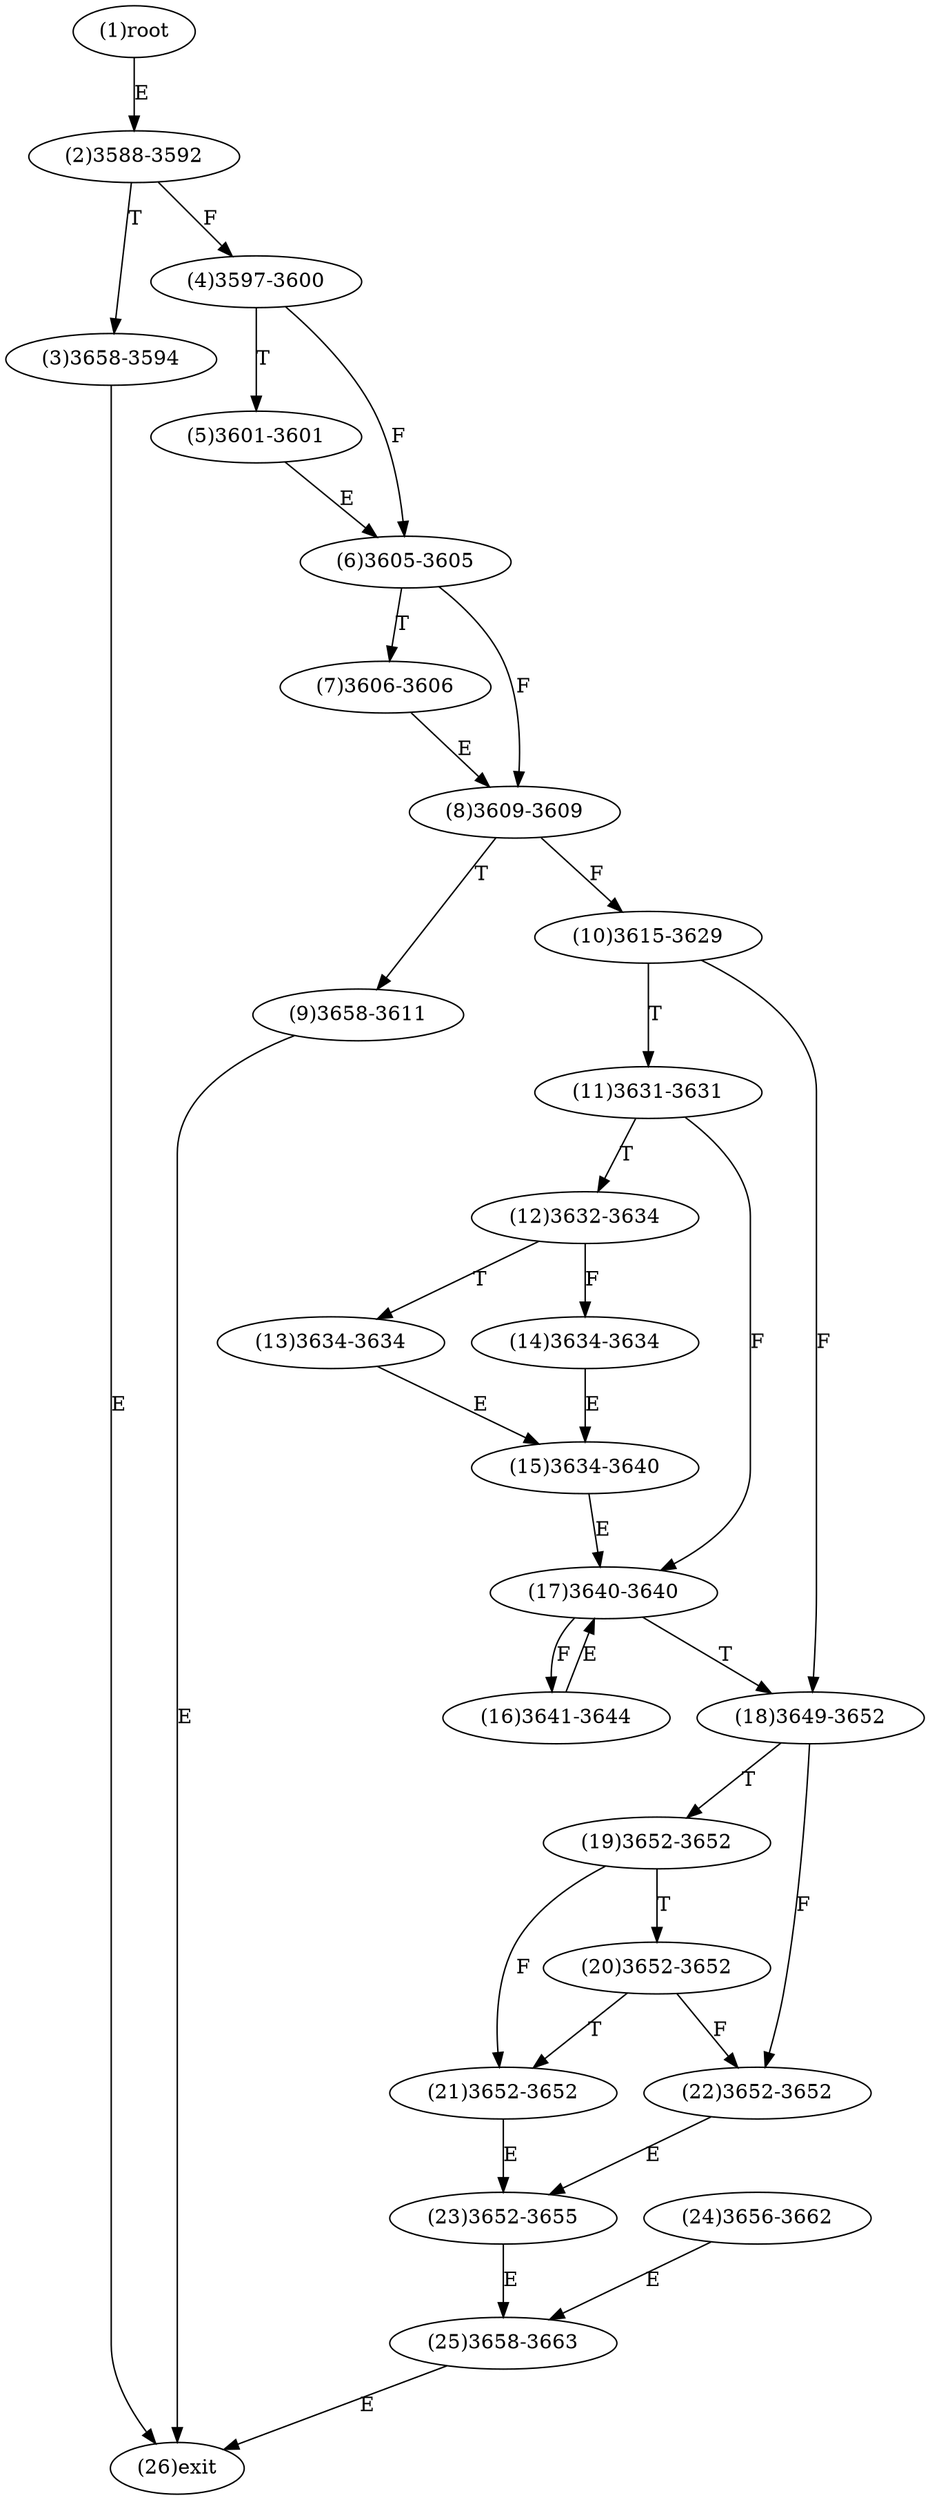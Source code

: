 digraph "" { 
1[ label="(1)root"];
2[ label="(2)3588-3592"];
3[ label="(3)3658-3594"];
4[ label="(4)3597-3600"];
5[ label="(5)3601-3601"];
6[ label="(6)3605-3605"];
7[ label="(7)3606-3606"];
8[ label="(8)3609-3609"];
9[ label="(9)3658-3611"];
10[ label="(10)3615-3629"];
11[ label="(11)3631-3631"];
12[ label="(12)3632-3634"];
13[ label="(13)3634-3634"];
14[ label="(14)3634-3634"];
15[ label="(15)3634-3640"];
17[ label="(17)3640-3640"];
16[ label="(16)3641-3644"];
19[ label="(19)3652-3652"];
18[ label="(18)3649-3652"];
21[ label="(21)3652-3652"];
20[ label="(20)3652-3652"];
23[ label="(23)3652-3655"];
22[ label="(22)3652-3652"];
25[ label="(25)3658-3663"];
24[ label="(24)3656-3662"];
26[ label="(26)exit"];
1->2[ label="E"];
2->4[ label="F"];
2->3[ label="T"];
3->26[ label="E"];
4->6[ label="F"];
4->5[ label="T"];
5->6[ label="E"];
6->8[ label="F"];
6->7[ label="T"];
7->8[ label="E"];
8->10[ label="F"];
8->9[ label="T"];
9->26[ label="E"];
10->18[ label="F"];
10->11[ label="T"];
11->17[ label="F"];
11->12[ label="T"];
12->14[ label="F"];
12->13[ label="T"];
13->15[ label="E"];
14->15[ label="E"];
15->17[ label="E"];
16->17[ label="E"];
17->16[ label="F"];
17->18[ label="T"];
18->22[ label="F"];
18->19[ label="T"];
19->21[ label="F"];
19->20[ label="T"];
20->22[ label="F"];
20->21[ label="T"];
21->23[ label="E"];
22->23[ label="E"];
23->25[ label="E"];
24->25[ label="E"];
25->26[ label="E"];
}